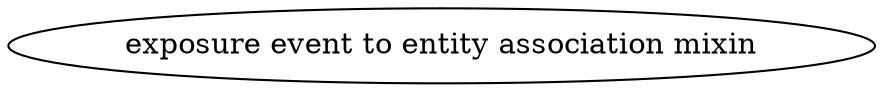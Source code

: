 digraph {
	graph [bb="0,0,415.96,36"];
	node [label="\N"];
	"exposure event to entity association mixin"	[height=0.5,
		label="exposure event to entity association mixin",
		pos="207.98,18",
		width=5.7773];
}
